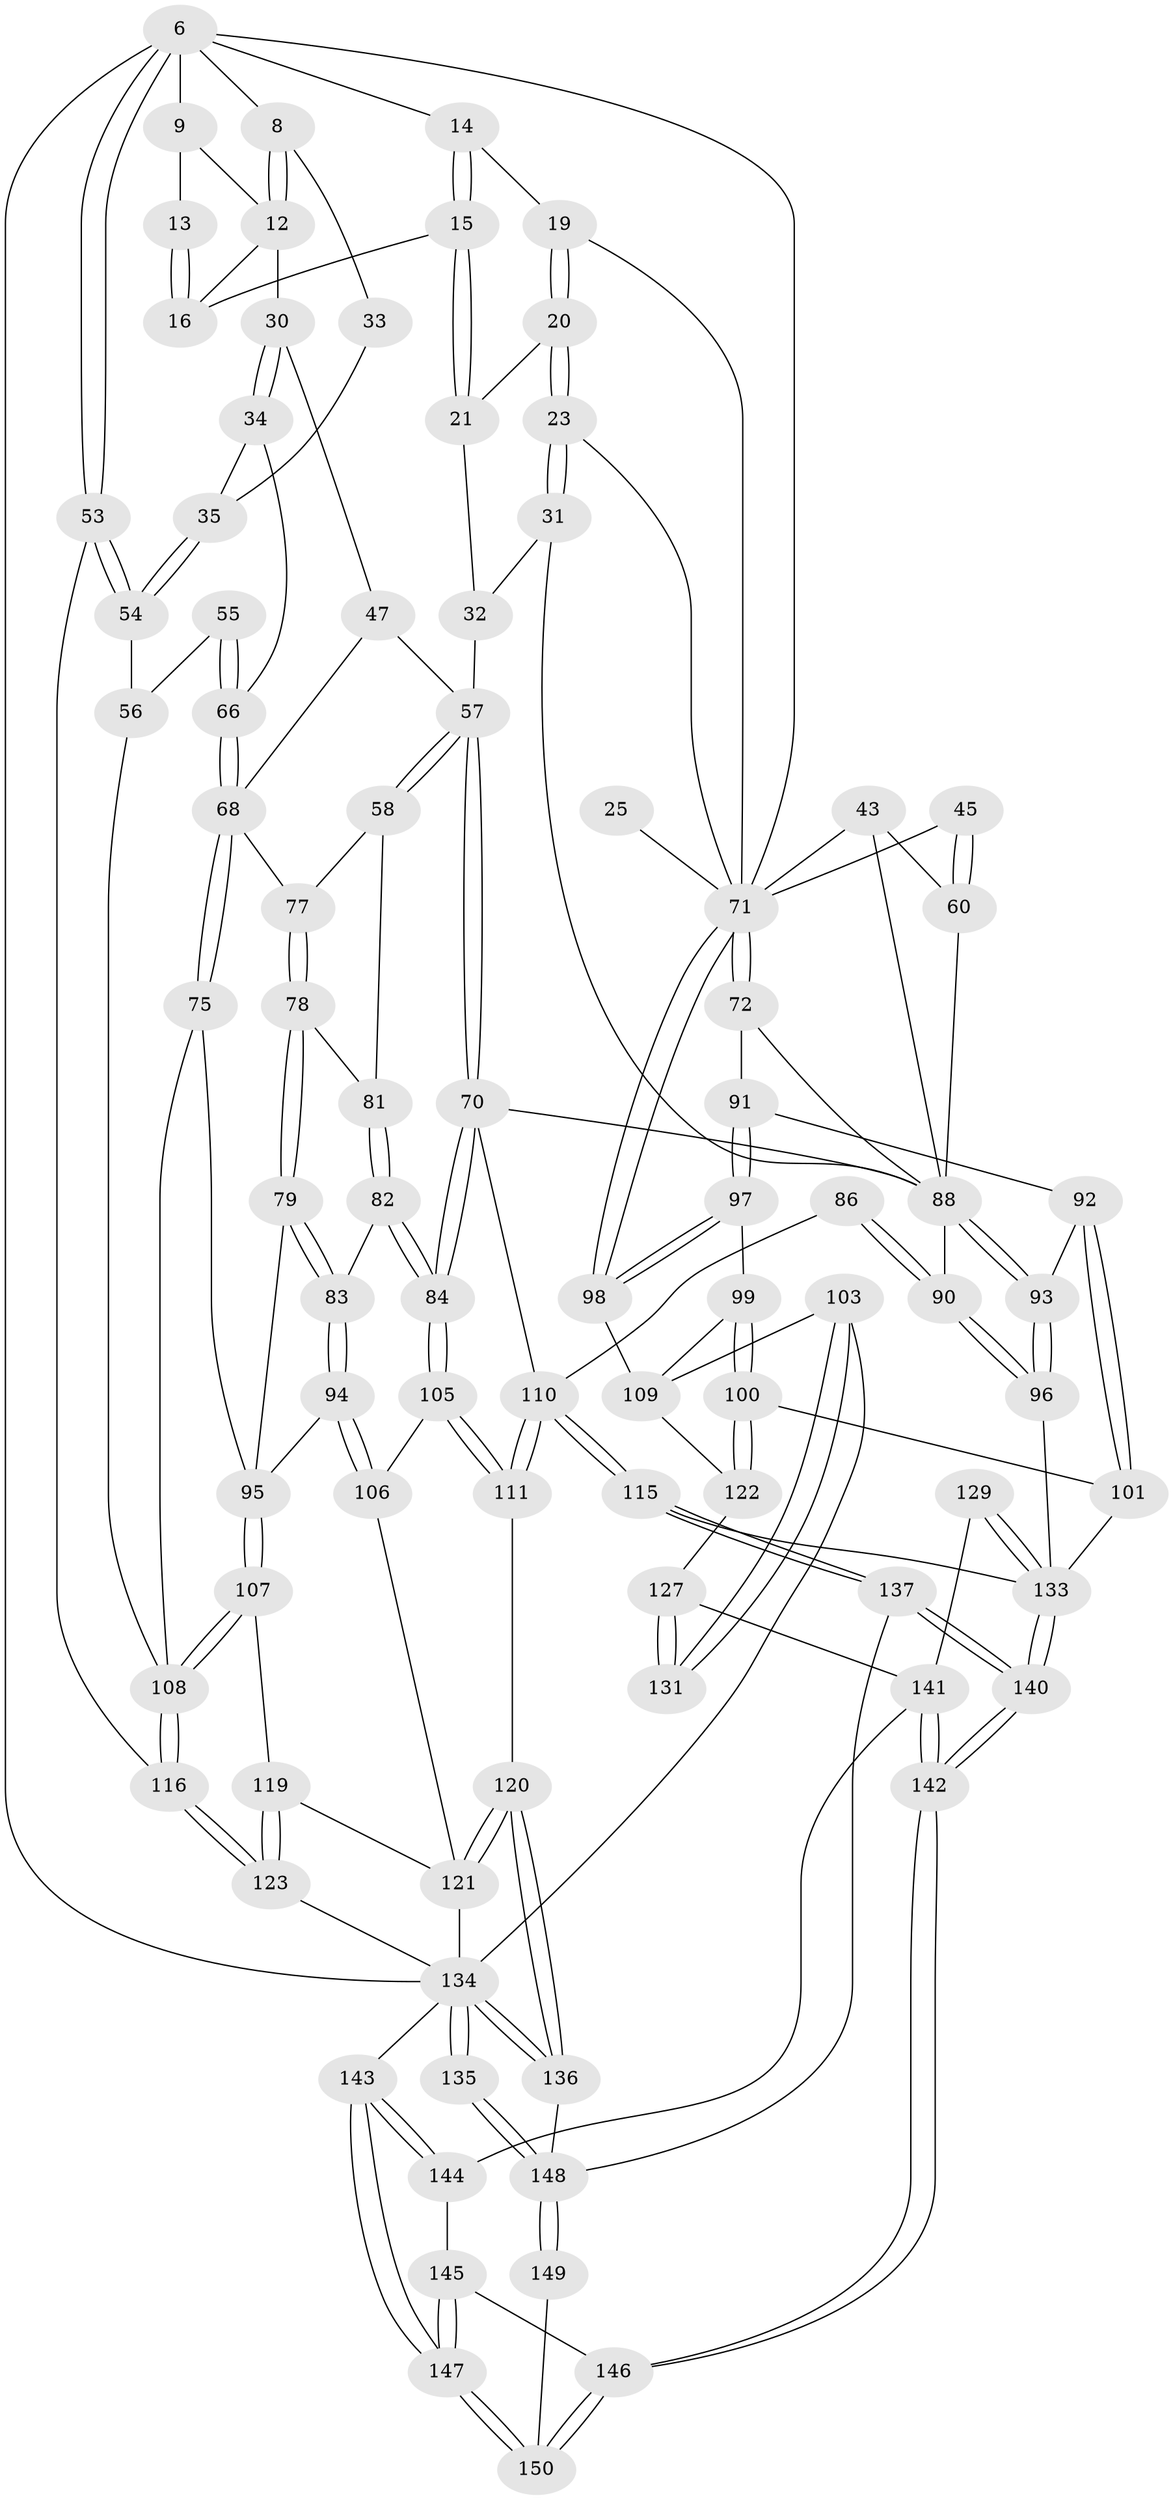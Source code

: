 // original degree distribution, {3: 0.013333333333333334, 5: 0.4666666666666667, 4: 0.26666666666666666, 6: 0.25333333333333335}
// Generated by graph-tools (version 1.1) at 2025/06/03/04/25 22:06:50]
// undirected, 90 vertices, 209 edges
graph export_dot {
graph [start="1"]
  node [color=gray90,style=filled];
  6 [pos="+0+0",super="+5+4"];
  8 [pos="+0.21723396192844074+0",super="+7"];
  9 [pos="+0.39120285039709085+0",super="+1+2"];
  12 [pos="+0.21724300480198772+0.13374448360212604",super="+11+10"];
  13 [pos="+0.48913121544384547+0.11881674105602934"];
  14 [pos="+0.6307397366380425+0.07767612942146526"];
  15 [pos="+0.5270349214801326+0.1690827386501588"];
  16 [pos="+0.4893979798968968+0.13361799816279654"];
  19 [pos="+0.6670462643187106+0.1282617334545323"];
  20 [pos="+0.6334522838759916+0.17785251238465297"];
  21 [pos="+0.5275212031873333+0.17087371276318794"];
  23 [pos="+0.6950353848850176+0.29331801538956237"];
  25 [pos="+0.7947200361676183+0.24854988933231686"];
  30 [pos="+0.2567262547403515+0.22300957420501974"];
  31 [pos="+0.6943967917760192+0.2941985700642029"];
  32 [pos="+0.6376086161260472+0.3157443379719652",super="+27"];
  33 [pos="+0.09893237800063319+0.08541924283153002"];
  34 [pos="+0.24468500138489574+0.23750695420848003"];
  35 [pos="+0+0.26455344176252366"];
  43 [pos="+0.7591033384387058+0.3708927489228221",super="+42"];
  45 [pos="+0.8849808246461494+0.41715530914254445"];
  47 [pos="+0.40202498195554437+0.3516174709741136",super="+29"];
  53 [pos="+0+0.27050286758460457"];
  54 [pos="+0+0.2817945288959899"];
  55 [pos="+0.09988186689427599+0.40770456199436245"];
  56 [pos="+0.06970723029157155+0.40759160540893574"];
  57 [pos="+0.4616402022693786+0.5060874280042151",super="+40+39+41+28"];
  58 [pos="+0.4084435777153911+0.4697712750758765"];
  60 [pos="+0.8416328993299383+0.48808034215298185",super="+48+46"];
  66 [pos="+0.13346062115468513+0.44080990490834904",super="+51+52"];
  68 [pos="+0.17481901508517703+0.48777024642068273",super="+67+50"];
  70 [pos="+0.47704818792870274+0.5433440207735368",super="+69"];
  71 [pos="+1+0.3784124973755232",super="+36+26+37+38+24"];
  72 [pos="+0.8619589448343755+0.5228120494257655"];
  75 [pos="+0.14692355284906156+0.5636292132961161"];
  77 [pos="+0.2721075077136433+0.4875568030620549",super="+59"];
  78 [pos="+0.27763038980634175+0.5081237016195198"];
  79 [pos="+0.2653105558679595+0.5700763987375357"];
  81 [pos="+0.32969017903986725+0.5315762095059307"];
  82 [pos="+0.32902574701935017+0.5795442673894745"];
  83 [pos="+0.29456282900104996+0.5978616688270258"];
  84 [pos="+0.43481314613811706+0.5879804614848658"];
  86 [pos="+0.600254761009681+0.5946893163074103"];
  88 [pos="+0.749345825019431+0.5734786013282479",super="+62+61+64"];
  90 [pos="+0.6486536733378646+0.6453156121378103",super="+89+85"];
  91 [pos="+0.8829132318505455+0.5641613202229372"];
  92 [pos="+0.8339833495738822+0.6137274310832083"];
  93 [pos="+0.751305037512513+0.61362577856875"];
  94 [pos="+0.28939957776862846+0.6923093585518848"];
  95 [pos="+0.27369093007117296+0.6944817534749893",super="+80"];
  96 [pos="+0.7139692632466921+0.7356525635334501"];
  97 [pos="+0.9014387547401697+0.5791848785379341"];
  98 [pos="+1+0.44216711677524057"];
  99 [pos="+0.9094639804285835+0.5978756638182843"];
  100 [pos="+0.8642065567831329+0.7368107731006804"];
  101 [pos="+0.8269039480823461+0.7342380216678853"];
  103 [pos="+1+1"];
  105 [pos="+0.40643168076021774+0.6667436717594527"];
  106 [pos="+0.30257350028090046+0.6989407343428227"];
  107 [pos="+0.2279187898218402+0.7056542672656743"];
  108 [pos="+0.06777901258251129+0.7037424963942612",super="+76+73"];
  109 [pos="+1+0.6801042973058855",super="+104"];
  110 [pos="+0.5335572082554254+0.7984260722034493",super="+87"];
  111 [pos="+0.4977440273367877+0.7911182647461537"];
  115 [pos="+0.5368898732687046+0.8006843082076963"];
  116 [pos="+0+0.8993188855462037",super="+74"];
  119 [pos="+0.2480857003384654+0.810354385004651"];
  120 [pos="+0.37150741259027326+0.8323925368415545"];
  121 [pos="+0.34916891017597523+0.82210619026359",super="+118"];
  122 [pos="+0.895017185597748+0.7525339088062587"];
  123 [pos="+0+0.9000041818267414"];
  127 [pos="+0.7748429322536791+0.8856920100893492",super="+126"];
  129 [pos="+0.7562699898179976+0.8765338822658879"];
  131 [pos="+1+1"];
  133 [pos="+0.6656044492658459+0.9373362428087052",super="+114+113+112"];
  134 [pos="+0.23158818502964637+0.9894018412467012",super="+132+130+125"];
  135 [pos="+0+1"];
  136 [pos="+0.3729201579764055+0.8930361762404109"];
  137 [pos="+0.5176289978049121+0.9149096586569303"];
  140 [pos="+0.6478796686147542+0.9923951589147851"];
  141 [pos="+0.7739374065769529+0.9163639962546475",super="+128"];
  142 [pos="+0.6606878782789734+1"];
  143 [pos="+1+1"];
  144 [pos="+0.7798487865994116+0.9267980111389774"];
  145 [pos="+0.7744448119810934+0.9814881871964085"];
  146 [pos="+0.6602442327152086+1"];
  147 [pos="+1+1"];
  148 [pos="+0.16050227832956646+1",super="+139+138"];
  149 [pos="+0.5179542528850474+1"];
  150 [pos="+0.653081599052267+1"];
  6 -- 53;
  6 -- 53;
  6 -- 8;
  6 -- 71 [weight=2];
  6 -- 9;
  6 -- 14;
  6 -- 134 [weight=2];
  8 -- 12;
  8 -- 12;
  8 -- 33;
  9 -- 13 [weight=2];
  9 -- 12;
  12 -- 30;
  12 -- 16;
  13 -- 16;
  13 -- 16;
  14 -- 15;
  14 -- 15;
  14 -- 19;
  15 -- 16;
  15 -- 21;
  15 -- 21;
  19 -- 20;
  19 -- 20;
  19 -- 71;
  20 -- 21;
  20 -- 23;
  20 -- 23;
  21 -- 32;
  23 -- 31;
  23 -- 31;
  23 -- 71;
  25 -- 71 [weight=3];
  30 -- 34;
  30 -- 34;
  30 -- 47;
  31 -- 32;
  31 -- 88;
  32 -- 57 [weight=2];
  33 -- 35;
  34 -- 35;
  34 -- 66;
  35 -- 54;
  35 -- 54;
  43 -- 60 [weight=2];
  43 -- 71;
  43 -- 88;
  45 -- 60 [weight=2];
  45 -- 60;
  45 -- 71;
  47 -- 57 [weight=2];
  47 -- 68;
  53 -- 54;
  53 -- 54;
  53 -- 116;
  54 -- 56;
  55 -- 56;
  55 -- 66 [weight=2];
  55 -- 66;
  56 -- 108;
  57 -- 58;
  57 -- 58;
  57 -- 70 [weight=2];
  57 -- 70;
  58 -- 81;
  58 -- 77;
  60 -- 88;
  66 -- 68 [weight=2];
  66 -- 68;
  68 -- 75;
  68 -- 75;
  68 -- 77 [weight=2];
  70 -- 84;
  70 -- 84;
  70 -- 110;
  70 -- 88;
  71 -- 72;
  71 -- 72;
  71 -- 98;
  71 -- 98;
  72 -- 91;
  72 -- 88;
  75 -- 108;
  75 -- 95;
  77 -- 78;
  77 -- 78;
  78 -- 79;
  78 -- 79;
  78 -- 81;
  79 -- 83;
  79 -- 83;
  79 -- 95;
  81 -- 82;
  81 -- 82;
  82 -- 83;
  82 -- 84;
  82 -- 84;
  83 -- 94;
  83 -- 94;
  84 -- 105;
  84 -- 105;
  86 -- 90 [weight=2];
  86 -- 90;
  86 -- 110;
  88 -- 93;
  88 -- 93;
  88 -- 90 [weight=2];
  90 -- 96;
  90 -- 96;
  91 -- 92;
  91 -- 97;
  91 -- 97;
  92 -- 93;
  92 -- 101;
  92 -- 101;
  93 -- 96;
  93 -- 96;
  94 -- 95;
  94 -- 106;
  94 -- 106;
  95 -- 107;
  95 -- 107;
  96 -- 133;
  97 -- 98;
  97 -- 98;
  97 -- 99;
  98 -- 109;
  99 -- 100;
  99 -- 100;
  99 -- 109;
  100 -- 101;
  100 -- 122;
  100 -- 122;
  101 -- 133;
  103 -- 131;
  103 -- 131;
  103 -- 109;
  103 -- 134;
  105 -- 106;
  105 -- 111;
  105 -- 111;
  106 -- 121;
  107 -- 108;
  107 -- 108;
  107 -- 119;
  108 -- 116 [weight=2];
  108 -- 116;
  109 -- 122;
  110 -- 111;
  110 -- 111;
  110 -- 115;
  110 -- 115;
  111 -- 120;
  115 -- 137;
  115 -- 137;
  115 -- 133;
  116 -- 123;
  116 -- 123;
  119 -- 123;
  119 -- 123;
  119 -- 121;
  120 -- 121;
  120 -- 121;
  120 -- 136;
  120 -- 136;
  121 -- 134 [weight=2];
  122 -- 127;
  123 -- 134;
  127 -- 131 [weight=2];
  127 -- 131;
  127 -- 141;
  129 -- 133 [weight=2];
  129 -- 133;
  129 -- 141;
  133 -- 140;
  133 -- 140;
  134 -- 135 [weight=2];
  134 -- 135;
  134 -- 136;
  134 -- 136;
  134 -- 143;
  135 -- 148;
  135 -- 148;
  136 -- 148;
  137 -- 140;
  137 -- 140;
  137 -- 148;
  140 -- 142;
  140 -- 142;
  141 -- 142;
  141 -- 142;
  141 -- 144;
  142 -- 146;
  142 -- 146;
  143 -- 144;
  143 -- 144;
  143 -- 147;
  143 -- 147;
  144 -- 145;
  145 -- 146;
  145 -- 147;
  145 -- 147;
  146 -- 150;
  146 -- 150;
  147 -- 150;
  147 -- 150;
  148 -- 149 [weight=2];
  148 -- 149;
  149 -- 150;
}
